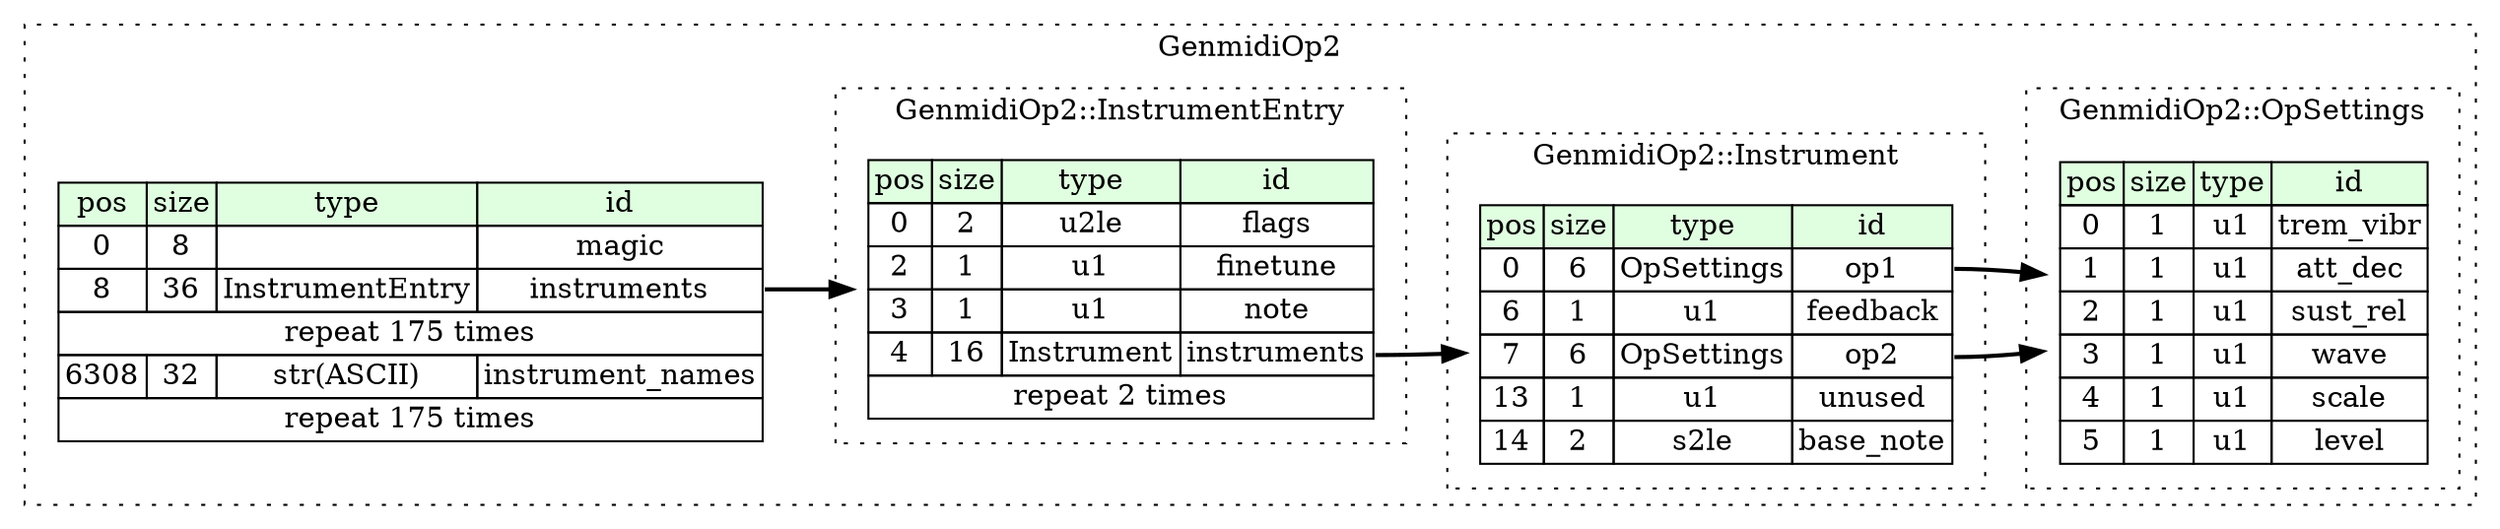 digraph {
	rankdir=LR;
	node [shape=plaintext];
	subgraph cluster__genmidi_op2 {
		label="GenmidiOp2";
		graph[style=dotted];

		genmidi_op2__seq [label=<<TABLE BORDER="0" CELLBORDER="1" CELLSPACING="0">
			<TR><TD BGCOLOR="#E0FFE0">pos</TD><TD BGCOLOR="#E0FFE0">size</TD><TD BGCOLOR="#E0FFE0">type</TD><TD BGCOLOR="#E0FFE0">id</TD></TR>
			<TR><TD PORT="magic_pos">0</TD><TD PORT="magic_size">8</TD><TD></TD><TD PORT="magic_type">magic</TD></TR>
			<TR><TD PORT="instruments_pos">8</TD><TD PORT="instruments_size">36</TD><TD>InstrumentEntry</TD><TD PORT="instruments_type">instruments</TD></TR>
			<TR><TD COLSPAN="4" PORT="instruments__repeat">repeat 175 times</TD></TR>
			<TR><TD PORT="instrument_names_pos">6308</TD><TD PORT="instrument_names_size">32</TD><TD>str(ASCII)</TD><TD PORT="instrument_names_type">instrument_names</TD></TR>
			<TR><TD COLSPAN="4" PORT="instrument_names__repeat">repeat 175 times</TD></TR>
		</TABLE>>];
		subgraph cluster__instrument_entry {
			label="GenmidiOp2::InstrumentEntry";
			graph[style=dotted];

			instrument_entry__seq [label=<<TABLE BORDER="0" CELLBORDER="1" CELLSPACING="0">
				<TR><TD BGCOLOR="#E0FFE0">pos</TD><TD BGCOLOR="#E0FFE0">size</TD><TD BGCOLOR="#E0FFE0">type</TD><TD BGCOLOR="#E0FFE0">id</TD></TR>
				<TR><TD PORT="flags_pos">0</TD><TD PORT="flags_size">2</TD><TD>u2le</TD><TD PORT="flags_type">flags</TD></TR>
				<TR><TD PORT="finetune_pos">2</TD><TD PORT="finetune_size">1</TD><TD>u1</TD><TD PORT="finetune_type">finetune</TD></TR>
				<TR><TD PORT="note_pos">3</TD><TD PORT="note_size">1</TD><TD>u1</TD><TD PORT="note_type">note</TD></TR>
				<TR><TD PORT="instruments_pos">4</TD><TD PORT="instruments_size">16</TD><TD>Instrument</TD><TD PORT="instruments_type">instruments</TD></TR>
				<TR><TD COLSPAN="4" PORT="instruments__repeat">repeat 2 times</TD></TR>
			</TABLE>>];
		}
		subgraph cluster__instrument {
			label="GenmidiOp2::Instrument";
			graph[style=dotted];

			instrument__seq [label=<<TABLE BORDER="0" CELLBORDER="1" CELLSPACING="0">
				<TR><TD BGCOLOR="#E0FFE0">pos</TD><TD BGCOLOR="#E0FFE0">size</TD><TD BGCOLOR="#E0FFE0">type</TD><TD BGCOLOR="#E0FFE0">id</TD></TR>
				<TR><TD PORT="op1_pos">0</TD><TD PORT="op1_size">6</TD><TD>OpSettings</TD><TD PORT="op1_type">op1</TD></TR>
				<TR><TD PORT="feedback_pos">6</TD><TD PORT="feedback_size">1</TD><TD>u1</TD><TD PORT="feedback_type">feedback</TD></TR>
				<TR><TD PORT="op2_pos">7</TD><TD PORT="op2_size">6</TD><TD>OpSettings</TD><TD PORT="op2_type">op2</TD></TR>
				<TR><TD PORT="unused_pos">13</TD><TD PORT="unused_size">1</TD><TD>u1</TD><TD PORT="unused_type">unused</TD></TR>
				<TR><TD PORT="base_note_pos">14</TD><TD PORT="base_note_size">2</TD><TD>s2le</TD><TD PORT="base_note_type">base_note</TD></TR>
			</TABLE>>];
		}
		subgraph cluster__op_settings {
			label="GenmidiOp2::OpSettings";
			graph[style=dotted];

			op_settings__seq [label=<<TABLE BORDER="0" CELLBORDER="1" CELLSPACING="0">
				<TR><TD BGCOLOR="#E0FFE0">pos</TD><TD BGCOLOR="#E0FFE0">size</TD><TD BGCOLOR="#E0FFE0">type</TD><TD BGCOLOR="#E0FFE0">id</TD></TR>
				<TR><TD PORT="trem_vibr_pos">0</TD><TD PORT="trem_vibr_size">1</TD><TD>u1</TD><TD PORT="trem_vibr_type">trem_vibr</TD></TR>
				<TR><TD PORT="att_dec_pos">1</TD><TD PORT="att_dec_size">1</TD><TD>u1</TD><TD PORT="att_dec_type">att_dec</TD></TR>
				<TR><TD PORT="sust_rel_pos">2</TD><TD PORT="sust_rel_size">1</TD><TD>u1</TD><TD PORT="sust_rel_type">sust_rel</TD></TR>
				<TR><TD PORT="wave_pos">3</TD><TD PORT="wave_size">1</TD><TD>u1</TD><TD PORT="wave_type">wave</TD></TR>
				<TR><TD PORT="scale_pos">4</TD><TD PORT="scale_size">1</TD><TD>u1</TD><TD PORT="scale_type">scale</TD></TR>
				<TR><TD PORT="level_pos">5</TD><TD PORT="level_size">1</TD><TD>u1</TD><TD PORT="level_type">level</TD></TR>
			</TABLE>>];
		}
	}
	genmidi_op2__seq:instruments_type -> instrument_entry__seq [style=bold];
	instrument_entry__seq:instruments_type -> instrument__seq [style=bold];
	instrument__seq:op1_type -> op_settings__seq [style=bold];
	instrument__seq:op2_type -> op_settings__seq [style=bold];
}
